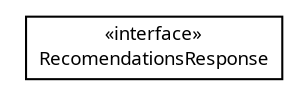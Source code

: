 #!/usr/local/bin/dot
#
# Class diagram 
# Generated by UMLGraph version R5_6 (http://www.umlgraph.org/)
#

digraph G {
	edge [fontname="Trebuchet MS",fontsize=10,labelfontname="Trebuchet MS",labelfontsize=10];
	node [fontname="Trebuchet MS",fontsize=10,shape=plaintext];
	nodesep=0.25;
	ranksep=0.5;
	// se.cambio.cds.model.facade.response.interfaces.RecomendationsResponse
	c38304 [label=<<table title="se.cambio.cds.model.facade.response.interfaces.RecomendationsResponse" border="0" cellborder="1" cellspacing="0" cellpadding="2" port="p" href="./RecomendationsResponse.html">
		<tr><td><table border="0" cellspacing="0" cellpadding="1">
<tr><td align="center" balign="center"> &#171;interface&#187; </td></tr>
<tr><td align="center" balign="center"><font face="Trebuchet MS"> RecomendationsResponse </font></td></tr>
		</table></td></tr>
		</table>>, URL="./RecomendationsResponse.html", fontname="Trebuchet MS", fontcolor="black", fontsize=9.0];
}

